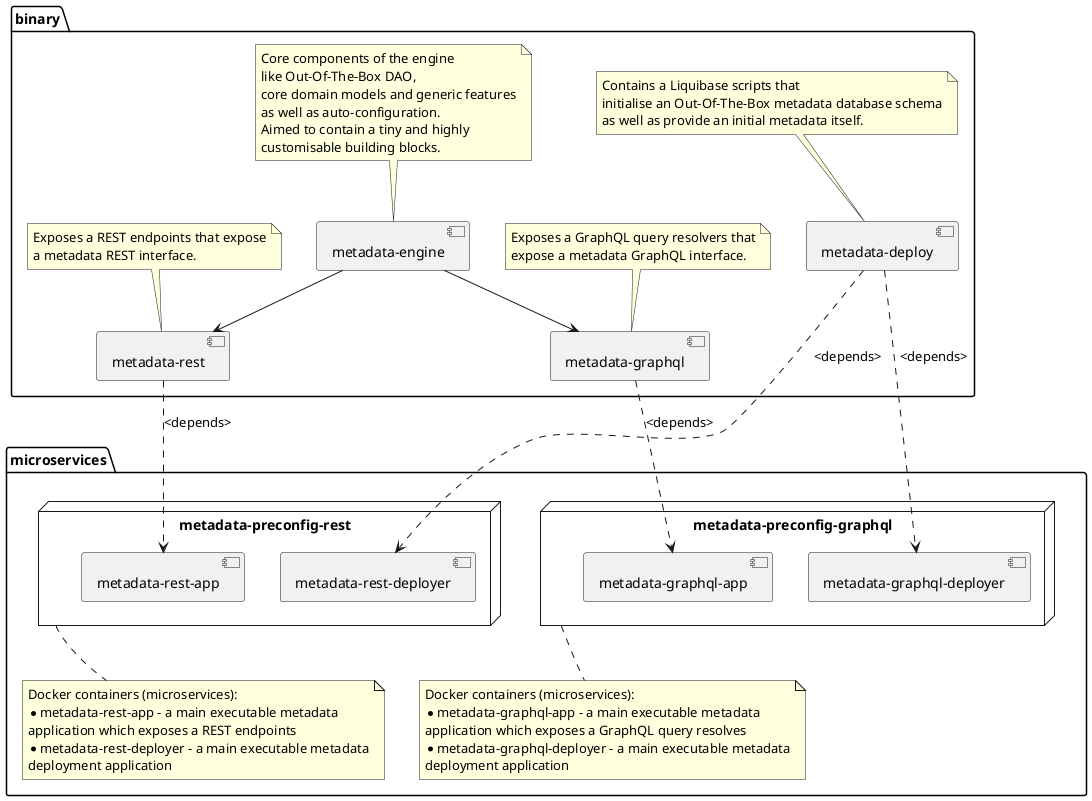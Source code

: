 @startuml

top to bottom direction

package binary {
  [metadata-deploy] as md
  note top of md
    Contains a Liquibase scripts that
    initialise an Out-Of-The-Box metadata database schema
    as well as provide an initial metadata itself.
  end note
  [metadata-engine] as me
  note top of me
    Core components of the engine
    like Out-Of-The-Box DAO,
    core domain models and generic features
    as well as auto-configuration.
    Aimed to contain a tiny and highly
    customisable building blocks.
  end note
  [metadata-rest] as mr
  note top of mr
    Exposes a REST endpoints that expose
    a metadata REST interface.
  end note
  [metadata-graphql] as mg
  note top of mg
    Exposes a GraphQL query resolvers that
    expose a metadata GraphQL interface.
  end note
  me -down-> mr
  me -down-> mg
}

package microservices {
  node metadata-preconfig-rest as restnode {
    [metadata-rest-app] as mpr
    [metadata-rest-deployer] as mprd

    mr .down.> mpr: <depends>
    md .down.> mprd: <depends>
  }

  note bottom of restnode
    Docker containers (microservices):
    * metadata-rest-app - a main executable metadata
    application which exposes a REST endpoints
    * metadata-rest-deployer - a main executable metadata
    deployment application
  end note

  node metadata-preconfig-graphql as graphqlnode {
    [metadata-graphql-app] as mpg
    [metadata-graphql-deployer] as mpgd

    mg .down.> mpg: <depends>
    md .down.> mpgd: <depends>
  }

  note bottom of graphqlnode
    Docker containers (microservices):
    * metadata-graphql-app - a main executable metadata
    application which exposes a GraphQL query resolves
    * metadata-graphql-deployer - a main executable metadata
    deployment application
  end note
}

@enduml